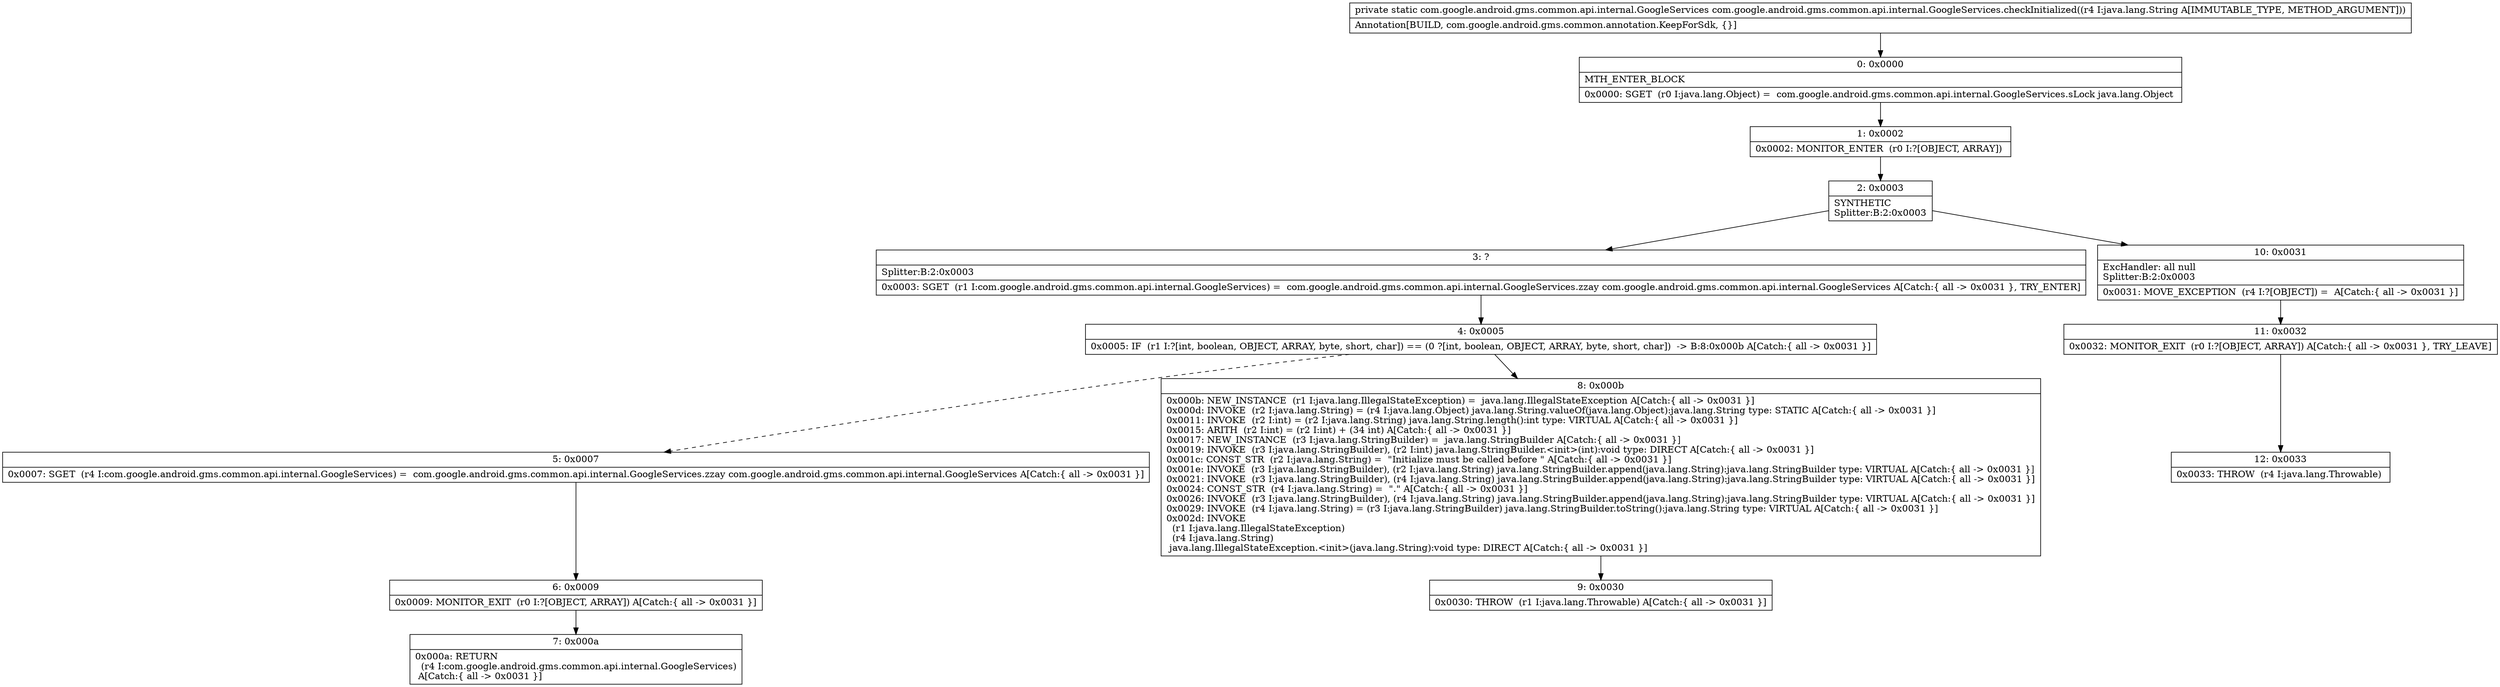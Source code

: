 digraph "CFG forcom.google.android.gms.common.api.internal.GoogleServices.checkInitialized(Ljava\/lang\/String;)Lcom\/google\/android\/gms\/common\/api\/internal\/GoogleServices;" {
Node_0 [shape=record,label="{0\:\ 0x0000|MTH_ENTER_BLOCK\l|0x0000: SGET  (r0 I:java.lang.Object) =  com.google.android.gms.common.api.internal.GoogleServices.sLock java.lang.Object \l}"];
Node_1 [shape=record,label="{1\:\ 0x0002|0x0002: MONITOR_ENTER  (r0 I:?[OBJECT, ARRAY]) \l}"];
Node_2 [shape=record,label="{2\:\ 0x0003|SYNTHETIC\lSplitter:B:2:0x0003\l}"];
Node_3 [shape=record,label="{3\:\ ?|Splitter:B:2:0x0003\l|0x0003: SGET  (r1 I:com.google.android.gms.common.api.internal.GoogleServices) =  com.google.android.gms.common.api.internal.GoogleServices.zzay com.google.android.gms.common.api.internal.GoogleServices A[Catch:\{ all \-\> 0x0031 \}, TRY_ENTER]\l}"];
Node_4 [shape=record,label="{4\:\ 0x0005|0x0005: IF  (r1 I:?[int, boolean, OBJECT, ARRAY, byte, short, char]) == (0 ?[int, boolean, OBJECT, ARRAY, byte, short, char])  \-\> B:8:0x000b A[Catch:\{ all \-\> 0x0031 \}]\l}"];
Node_5 [shape=record,label="{5\:\ 0x0007|0x0007: SGET  (r4 I:com.google.android.gms.common.api.internal.GoogleServices) =  com.google.android.gms.common.api.internal.GoogleServices.zzay com.google.android.gms.common.api.internal.GoogleServices A[Catch:\{ all \-\> 0x0031 \}]\l}"];
Node_6 [shape=record,label="{6\:\ 0x0009|0x0009: MONITOR_EXIT  (r0 I:?[OBJECT, ARRAY]) A[Catch:\{ all \-\> 0x0031 \}]\l}"];
Node_7 [shape=record,label="{7\:\ 0x000a|0x000a: RETURN  \l  (r4 I:com.google.android.gms.common.api.internal.GoogleServices)\l A[Catch:\{ all \-\> 0x0031 \}]\l}"];
Node_8 [shape=record,label="{8\:\ 0x000b|0x000b: NEW_INSTANCE  (r1 I:java.lang.IllegalStateException) =  java.lang.IllegalStateException A[Catch:\{ all \-\> 0x0031 \}]\l0x000d: INVOKE  (r2 I:java.lang.String) = (r4 I:java.lang.Object) java.lang.String.valueOf(java.lang.Object):java.lang.String type: STATIC A[Catch:\{ all \-\> 0x0031 \}]\l0x0011: INVOKE  (r2 I:int) = (r2 I:java.lang.String) java.lang.String.length():int type: VIRTUAL A[Catch:\{ all \-\> 0x0031 \}]\l0x0015: ARITH  (r2 I:int) = (r2 I:int) + (34 int) A[Catch:\{ all \-\> 0x0031 \}]\l0x0017: NEW_INSTANCE  (r3 I:java.lang.StringBuilder) =  java.lang.StringBuilder A[Catch:\{ all \-\> 0x0031 \}]\l0x0019: INVOKE  (r3 I:java.lang.StringBuilder), (r2 I:int) java.lang.StringBuilder.\<init\>(int):void type: DIRECT A[Catch:\{ all \-\> 0x0031 \}]\l0x001c: CONST_STR  (r2 I:java.lang.String) =  \"Initialize must be called before \" A[Catch:\{ all \-\> 0x0031 \}]\l0x001e: INVOKE  (r3 I:java.lang.StringBuilder), (r2 I:java.lang.String) java.lang.StringBuilder.append(java.lang.String):java.lang.StringBuilder type: VIRTUAL A[Catch:\{ all \-\> 0x0031 \}]\l0x0021: INVOKE  (r3 I:java.lang.StringBuilder), (r4 I:java.lang.String) java.lang.StringBuilder.append(java.lang.String):java.lang.StringBuilder type: VIRTUAL A[Catch:\{ all \-\> 0x0031 \}]\l0x0024: CONST_STR  (r4 I:java.lang.String) =  \".\" A[Catch:\{ all \-\> 0x0031 \}]\l0x0026: INVOKE  (r3 I:java.lang.StringBuilder), (r4 I:java.lang.String) java.lang.StringBuilder.append(java.lang.String):java.lang.StringBuilder type: VIRTUAL A[Catch:\{ all \-\> 0x0031 \}]\l0x0029: INVOKE  (r4 I:java.lang.String) = (r3 I:java.lang.StringBuilder) java.lang.StringBuilder.toString():java.lang.String type: VIRTUAL A[Catch:\{ all \-\> 0x0031 \}]\l0x002d: INVOKE  \l  (r1 I:java.lang.IllegalStateException)\l  (r4 I:java.lang.String)\l java.lang.IllegalStateException.\<init\>(java.lang.String):void type: DIRECT A[Catch:\{ all \-\> 0x0031 \}]\l}"];
Node_9 [shape=record,label="{9\:\ 0x0030|0x0030: THROW  (r1 I:java.lang.Throwable) A[Catch:\{ all \-\> 0x0031 \}]\l}"];
Node_10 [shape=record,label="{10\:\ 0x0031|ExcHandler: all null\lSplitter:B:2:0x0003\l|0x0031: MOVE_EXCEPTION  (r4 I:?[OBJECT]) =  A[Catch:\{ all \-\> 0x0031 \}]\l}"];
Node_11 [shape=record,label="{11\:\ 0x0032|0x0032: MONITOR_EXIT  (r0 I:?[OBJECT, ARRAY]) A[Catch:\{ all \-\> 0x0031 \}, TRY_LEAVE]\l}"];
Node_12 [shape=record,label="{12\:\ 0x0033|0x0033: THROW  (r4 I:java.lang.Throwable) \l}"];
MethodNode[shape=record,label="{private static com.google.android.gms.common.api.internal.GoogleServices com.google.android.gms.common.api.internal.GoogleServices.checkInitialized((r4 I:java.lang.String A[IMMUTABLE_TYPE, METHOD_ARGUMENT]))  | Annotation[BUILD, com.google.android.gms.common.annotation.KeepForSdk, \{\}]\l}"];
MethodNode -> Node_0;
Node_0 -> Node_1;
Node_1 -> Node_2;
Node_2 -> Node_3;
Node_2 -> Node_10;
Node_3 -> Node_4;
Node_4 -> Node_5[style=dashed];
Node_4 -> Node_8;
Node_5 -> Node_6;
Node_6 -> Node_7;
Node_8 -> Node_9;
Node_10 -> Node_11;
Node_11 -> Node_12;
}

